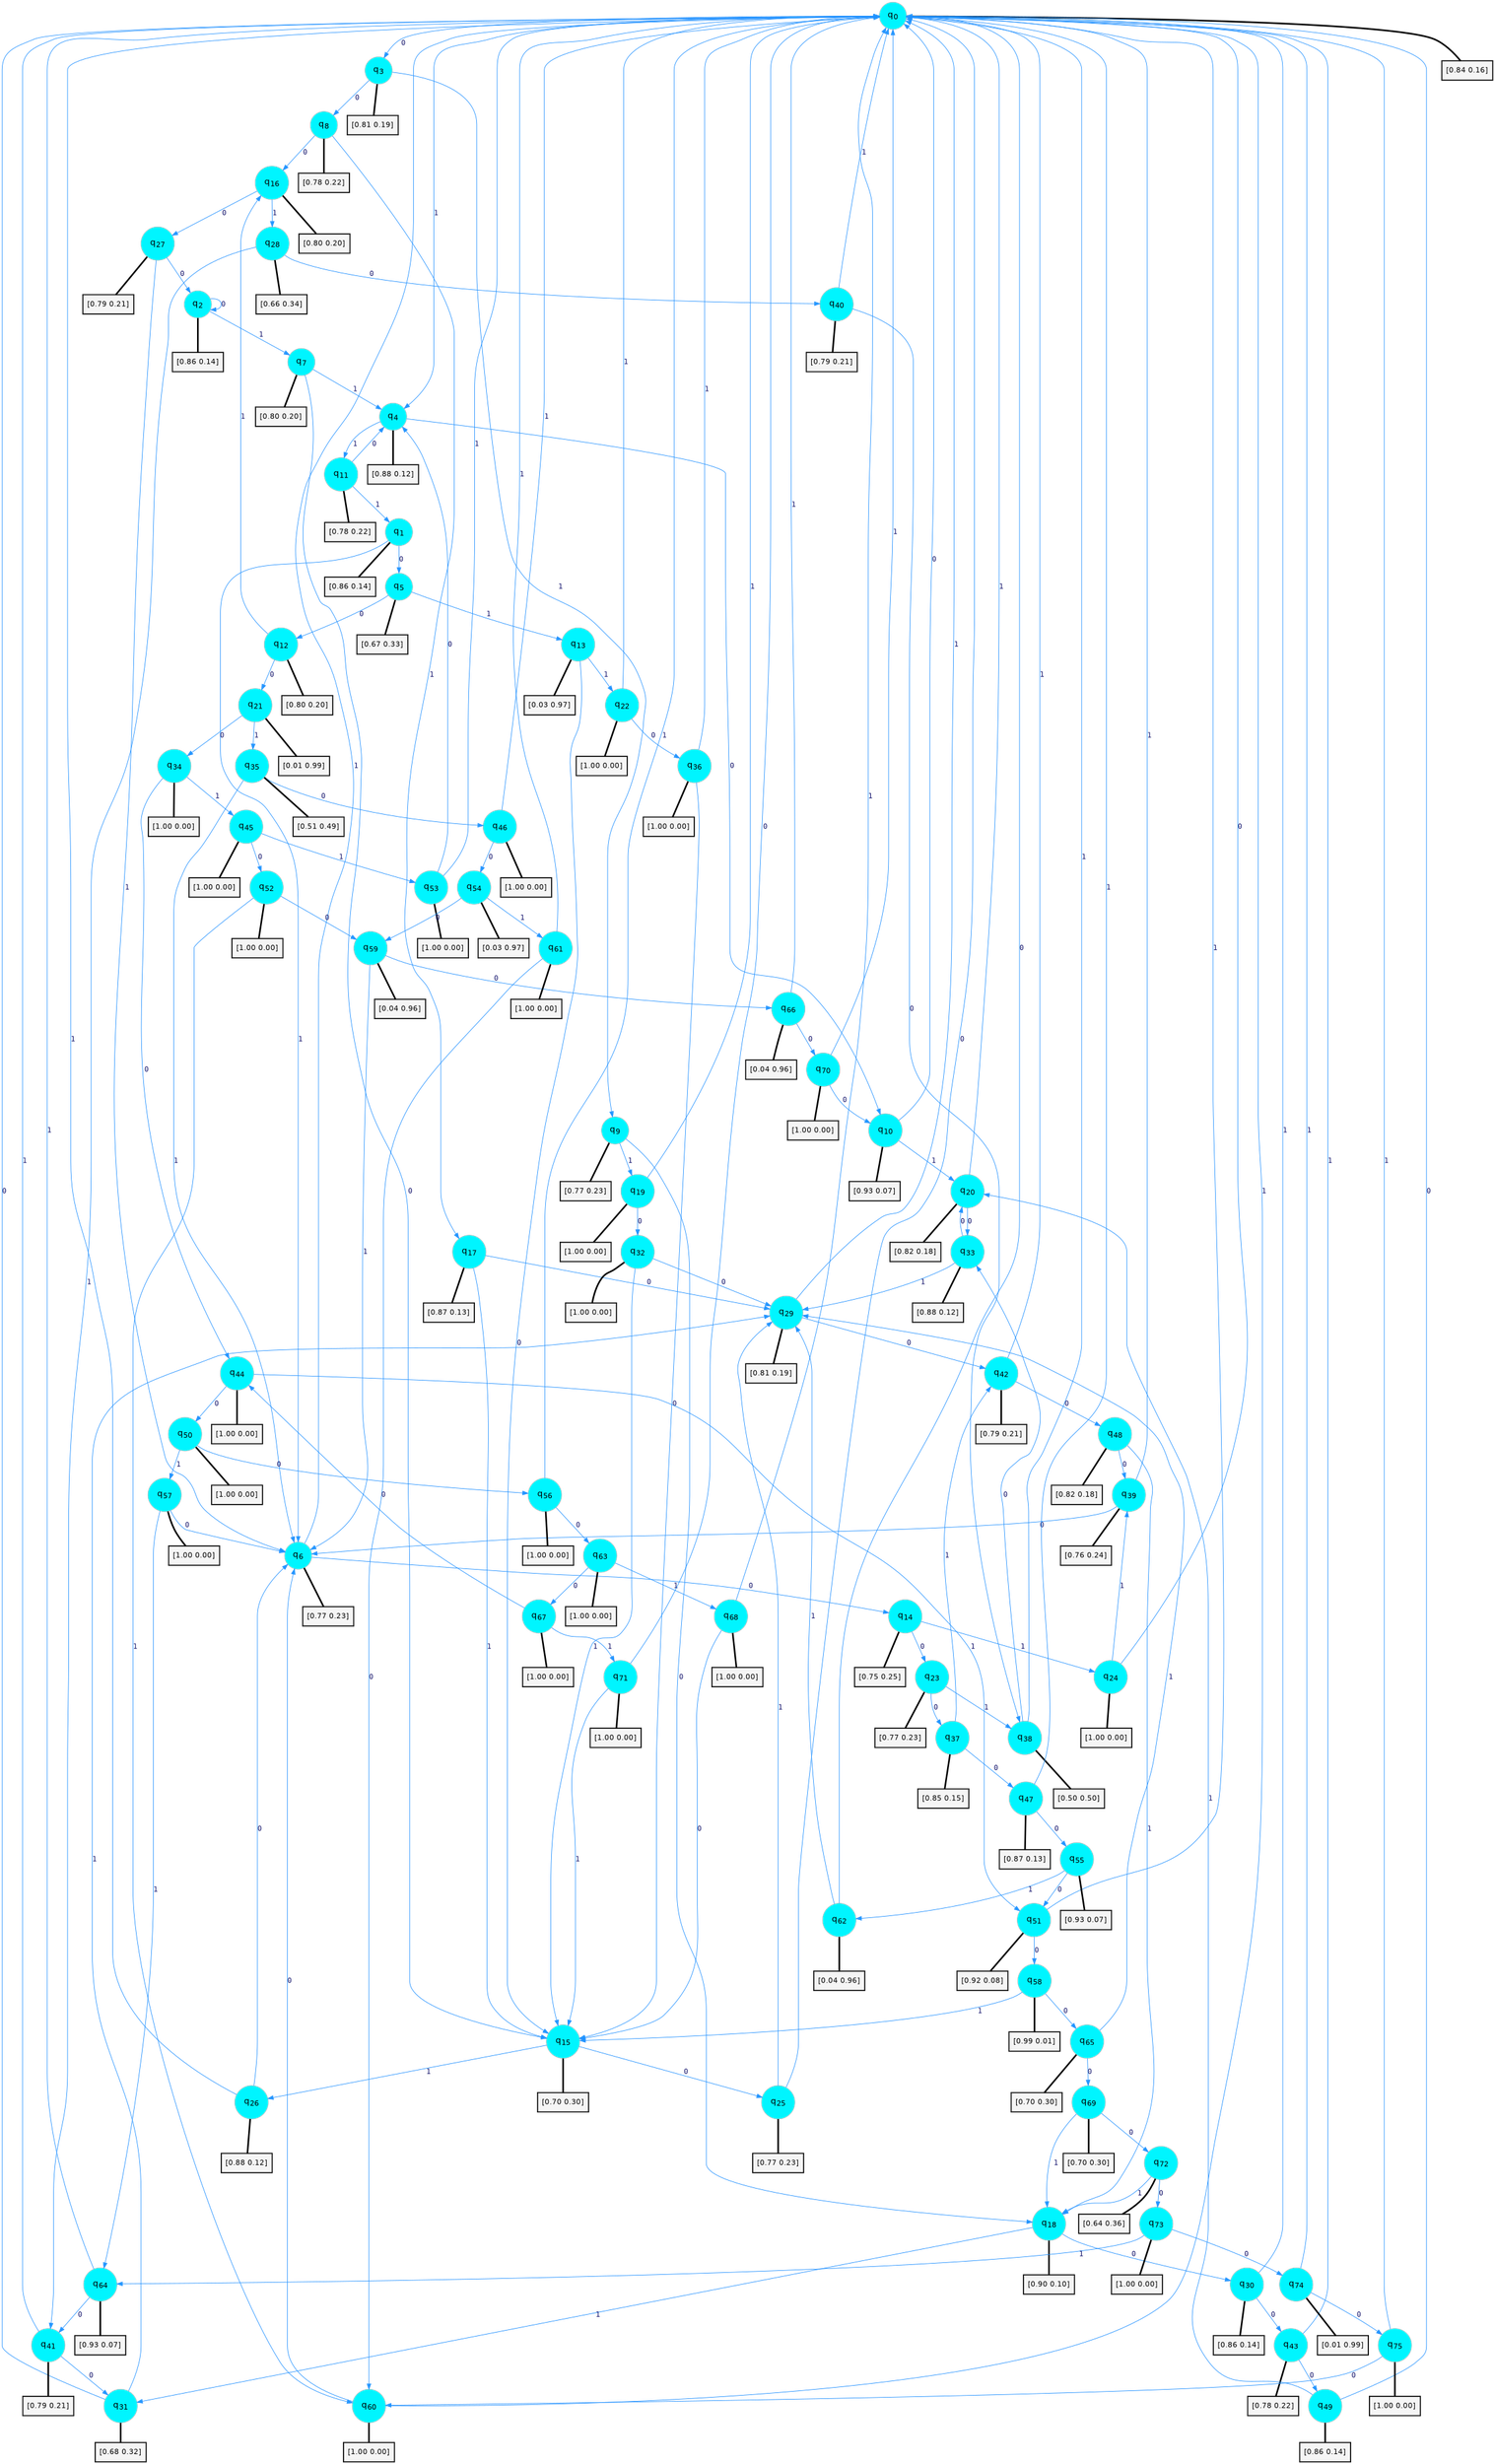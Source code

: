 digraph G {
graph [
bgcolor=transparent, dpi=300, rankdir=TD, size="40,25"];
node [
color=gray, fillcolor=turquoise1, fontcolor=black, fontname=Helvetica, fontsize=16, fontweight=bold, shape=circle, style=filled];
edge [
arrowsize=1, color=dodgerblue1, fontcolor=midnightblue, fontname=courier, fontweight=bold, penwidth=1, style=solid, weight=20];
0[label=<q<SUB>0</SUB>>];
1[label=<q<SUB>1</SUB>>];
2[label=<q<SUB>2</SUB>>];
3[label=<q<SUB>3</SUB>>];
4[label=<q<SUB>4</SUB>>];
5[label=<q<SUB>5</SUB>>];
6[label=<q<SUB>6</SUB>>];
7[label=<q<SUB>7</SUB>>];
8[label=<q<SUB>8</SUB>>];
9[label=<q<SUB>9</SUB>>];
10[label=<q<SUB>10</SUB>>];
11[label=<q<SUB>11</SUB>>];
12[label=<q<SUB>12</SUB>>];
13[label=<q<SUB>13</SUB>>];
14[label=<q<SUB>14</SUB>>];
15[label=<q<SUB>15</SUB>>];
16[label=<q<SUB>16</SUB>>];
17[label=<q<SUB>17</SUB>>];
18[label=<q<SUB>18</SUB>>];
19[label=<q<SUB>19</SUB>>];
20[label=<q<SUB>20</SUB>>];
21[label=<q<SUB>21</SUB>>];
22[label=<q<SUB>22</SUB>>];
23[label=<q<SUB>23</SUB>>];
24[label=<q<SUB>24</SUB>>];
25[label=<q<SUB>25</SUB>>];
26[label=<q<SUB>26</SUB>>];
27[label=<q<SUB>27</SUB>>];
28[label=<q<SUB>28</SUB>>];
29[label=<q<SUB>29</SUB>>];
30[label=<q<SUB>30</SUB>>];
31[label=<q<SUB>31</SUB>>];
32[label=<q<SUB>32</SUB>>];
33[label=<q<SUB>33</SUB>>];
34[label=<q<SUB>34</SUB>>];
35[label=<q<SUB>35</SUB>>];
36[label=<q<SUB>36</SUB>>];
37[label=<q<SUB>37</SUB>>];
38[label=<q<SUB>38</SUB>>];
39[label=<q<SUB>39</SUB>>];
40[label=<q<SUB>40</SUB>>];
41[label=<q<SUB>41</SUB>>];
42[label=<q<SUB>42</SUB>>];
43[label=<q<SUB>43</SUB>>];
44[label=<q<SUB>44</SUB>>];
45[label=<q<SUB>45</SUB>>];
46[label=<q<SUB>46</SUB>>];
47[label=<q<SUB>47</SUB>>];
48[label=<q<SUB>48</SUB>>];
49[label=<q<SUB>49</SUB>>];
50[label=<q<SUB>50</SUB>>];
51[label=<q<SUB>51</SUB>>];
52[label=<q<SUB>52</SUB>>];
53[label=<q<SUB>53</SUB>>];
54[label=<q<SUB>54</SUB>>];
55[label=<q<SUB>55</SUB>>];
56[label=<q<SUB>56</SUB>>];
57[label=<q<SUB>57</SUB>>];
58[label=<q<SUB>58</SUB>>];
59[label=<q<SUB>59</SUB>>];
60[label=<q<SUB>60</SUB>>];
61[label=<q<SUB>61</SUB>>];
62[label=<q<SUB>62</SUB>>];
63[label=<q<SUB>63</SUB>>];
64[label=<q<SUB>64</SUB>>];
65[label=<q<SUB>65</SUB>>];
66[label=<q<SUB>66</SUB>>];
67[label=<q<SUB>67</SUB>>];
68[label=<q<SUB>68</SUB>>];
69[label=<q<SUB>69</SUB>>];
70[label=<q<SUB>70</SUB>>];
71[label=<q<SUB>71</SUB>>];
72[label=<q<SUB>72</SUB>>];
73[label=<q<SUB>73</SUB>>];
74[label=<q<SUB>74</SUB>>];
75[label=<q<SUB>75</SUB>>];
76[label="[0.84 0.16]", shape=box,fontcolor=black, fontname=Helvetica, fontsize=14, penwidth=2, fillcolor=whitesmoke,color=black];
77[label="[0.86 0.14]", shape=box,fontcolor=black, fontname=Helvetica, fontsize=14, penwidth=2, fillcolor=whitesmoke,color=black];
78[label="[0.86 0.14]", shape=box,fontcolor=black, fontname=Helvetica, fontsize=14, penwidth=2, fillcolor=whitesmoke,color=black];
79[label="[0.81 0.19]", shape=box,fontcolor=black, fontname=Helvetica, fontsize=14, penwidth=2, fillcolor=whitesmoke,color=black];
80[label="[0.88 0.12]", shape=box,fontcolor=black, fontname=Helvetica, fontsize=14, penwidth=2, fillcolor=whitesmoke,color=black];
81[label="[0.67 0.33]", shape=box,fontcolor=black, fontname=Helvetica, fontsize=14, penwidth=2, fillcolor=whitesmoke,color=black];
82[label="[0.77 0.23]", shape=box,fontcolor=black, fontname=Helvetica, fontsize=14, penwidth=2, fillcolor=whitesmoke,color=black];
83[label="[0.80 0.20]", shape=box,fontcolor=black, fontname=Helvetica, fontsize=14, penwidth=2, fillcolor=whitesmoke,color=black];
84[label="[0.78 0.22]", shape=box,fontcolor=black, fontname=Helvetica, fontsize=14, penwidth=2, fillcolor=whitesmoke,color=black];
85[label="[0.77 0.23]", shape=box,fontcolor=black, fontname=Helvetica, fontsize=14, penwidth=2, fillcolor=whitesmoke,color=black];
86[label="[0.93 0.07]", shape=box,fontcolor=black, fontname=Helvetica, fontsize=14, penwidth=2, fillcolor=whitesmoke,color=black];
87[label="[0.78 0.22]", shape=box,fontcolor=black, fontname=Helvetica, fontsize=14, penwidth=2, fillcolor=whitesmoke,color=black];
88[label="[0.80 0.20]", shape=box,fontcolor=black, fontname=Helvetica, fontsize=14, penwidth=2, fillcolor=whitesmoke,color=black];
89[label="[0.03 0.97]", shape=box,fontcolor=black, fontname=Helvetica, fontsize=14, penwidth=2, fillcolor=whitesmoke,color=black];
90[label="[0.75 0.25]", shape=box,fontcolor=black, fontname=Helvetica, fontsize=14, penwidth=2, fillcolor=whitesmoke,color=black];
91[label="[0.70 0.30]", shape=box,fontcolor=black, fontname=Helvetica, fontsize=14, penwidth=2, fillcolor=whitesmoke,color=black];
92[label="[0.80 0.20]", shape=box,fontcolor=black, fontname=Helvetica, fontsize=14, penwidth=2, fillcolor=whitesmoke,color=black];
93[label="[0.87 0.13]", shape=box,fontcolor=black, fontname=Helvetica, fontsize=14, penwidth=2, fillcolor=whitesmoke,color=black];
94[label="[0.90 0.10]", shape=box,fontcolor=black, fontname=Helvetica, fontsize=14, penwidth=2, fillcolor=whitesmoke,color=black];
95[label="[1.00 0.00]", shape=box,fontcolor=black, fontname=Helvetica, fontsize=14, penwidth=2, fillcolor=whitesmoke,color=black];
96[label="[0.82 0.18]", shape=box,fontcolor=black, fontname=Helvetica, fontsize=14, penwidth=2, fillcolor=whitesmoke,color=black];
97[label="[0.01 0.99]", shape=box,fontcolor=black, fontname=Helvetica, fontsize=14, penwidth=2, fillcolor=whitesmoke,color=black];
98[label="[1.00 0.00]", shape=box,fontcolor=black, fontname=Helvetica, fontsize=14, penwidth=2, fillcolor=whitesmoke,color=black];
99[label="[0.77 0.23]", shape=box,fontcolor=black, fontname=Helvetica, fontsize=14, penwidth=2, fillcolor=whitesmoke,color=black];
100[label="[1.00 0.00]", shape=box,fontcolor=black, fontname=Helvetica, fontsize=14, penwidth=2, fillcolor=whitesmoke,color=black];
101[label="[0.77 0.23]", shape=box,fontcolor=black, fontname=Helvetica, fontsize=14, penwidth=2, fillcolor=whitesmoke,color=black];
102[label="[0.88 0.12]", shape=box,fontcolor=black, fontname=Helvetica, fontsize=14, penwidth=2, fillcolor=whitesmoke,color=black];
103[label="[0.79 0.21]", shape=box,fontcolor=black, fontname=Helvetica, fontsize=14, penwidth=2, fillcolor=whitesmoke,color=black];
104[label="[0.66 0.34]", shape=box,fontcolor=black, fontname=Helvetica, fontsize=14, penwidth=2, fillcolor=whitesmoke,color=black];
105[label="[0.81 0.19]", shape=box,fontcolor=black, fontname=Helvetica, fontsize=14, penwidth=2, fillcolor=whitesmoke,color=black];
106[label="[0.86 0.14]", shape=box,fontcolor=black, fontname=Helvetica, fontsize=14, penwidth=2, fillcolor=whitesmoke,color=black];
107[label="[0.68 0.32]", shape=box,fontcolor=black, fontname=Helvetica, fontsize=14, penwidth=2, fillcolor=whitesmoke,color=black];
108[label="[1.00 0.00]", shape=box,fontcolor=black, fontname=Helvetica, fontsize=14, penwidth=2, fillcolor=whitesmoke,color=black];
109[label="[0.88 0.12]", shape=box,fontcolor=black, fontname=Helvetica, fontsize=14, penwidth=2, fillcolor=whitesmoke,color=black];
110[label="[1.00 0.00]", shape=box,fontcolor=black, fontname=Helvetica, fontsize=14, penwidth=2, fillcolor=whitesmoke,color=black];
111[label="[0.51 0.49]", shape=box,fontcolor=black, fontname=Helvetica, fontsize=14, penwidth=2, fillcolor=whitesmoke,color=black];
112[label="[1.00 0.00]", shape=box,fontcolor=black, fontname=Helvetica, fontsize=14, penwidth=2, fillcolor=whitesmoke,color=black];
113[label="[0.85 0.15]", shape=box,fontcolor=black, fontname=Helvetica, fontsize=14, penwidth=2, fillcolor=whitesmoke,color=black];
114[label="[0.50 0.50]", shape=box,fontcolor=black, fontname=Helvetica, fontsize=14, penwidth=2, fillcolor=whitesmoke,color=black];
115[label="[0.76 0.24]", shape=box,fontcolor=black, fontname=Helvetica, fontsize=14, penwidth=2, fillcolor=whitesmoke,color=black];
116[label="[0.79 0.21]", shape=box,fontcolor=black, fontname=Helvetica, fontsize=14, penwidth=2, fillcolor=whitesmoke,color=black];
117[label="[0.79 0.21]", shape=box,fontcolor=black, fontname=Helvetica, fontsize=14, penwidth=2, fillcolor=whitesmoke,color=black];
118[label="[0.79 0.21]", shape=box,fontcolor=black, fontname=Helvetica, fontsize=14, penwidth=2, fillcolor=whitesmoke,color=black];
119[label="[0.78 0.22]", shape=box,fontcolor=black, fontname=Helvetica, fontsize=14, penwidth=2, fillcolor=whitesmoke,color=black];
120[label="[1.00 0.00]", shape=box,fontcolor=black, fontname=Helvetica, fontsize=14, penwidth=2, fillcolor=whitesmoke,color=black];
121[label="[1.00 0.00]", shape=box,fontcolor=black, fontname=Helvetica, fontsize=14, penwidth=2, fillcolor=whitesmoke,color=black];
122[label="[1.00 0.00]", shape=box,fontcolor=black, fontname=Helvetica, fontsize=14, penwidth=2, fillcolor=whitesmoke,color=black];
123[label="[0.87 0.13]", shape=box,fontcolor=black, fontname=Helvetica, fontsize=14, penwidth=2, fillcolor=whitesmoke,color=black];
124[label="[0.82 0.18]", shape=box,fontcolor=black, fontname=Helvetica, fontsize=14, penwidth=2, fillcolor=whitesmoke,color=black];
125[label="[0.86 0.14]", shape=box,fontcolor=black, fontname=Helvetica, fontsize=14, penwidth=2, fillcolor=whitesmoke,color=black];
126[label="[1.00 0.00]", shape=box,fontcolor=black, fontname=Helvetica, fontsize=14, penwidth=2, fillcolor=whitesmoke,color=black];
127[label="[0.92 0.08]", shape=box,fontcolor=black, fontname=Helvetica, fontsize=14, penwidth=2, fillcolor=whitesmoke,color=black];
128[label="[1.00 0.00]", shape=box,fontcolor=black, fontname=Helvetica, fontsize=14, penwidth=2, fillcolor=whitesmoke,color=black];
129[label="[1.00 0.00]", shape=box,fontcolor=black, fontname=Helvetica, fontsize=14, penwidth=2, fillcolor=whitesmoke,color=black];
130[label="[0.03 0.97]", shape=box,fontcolor=black, fontname=Helvetica, fontsize=14, penwidth=2, fillcolor=whitesmoke,color=black];
131[label="[0.93 0.07]", shape=box,fontcolor=black, fontname=Helvetica, fontsize=14, penwidth=2, fillcolor=whitesmoke,color=black];
132[label="[1.00 0.00]", shape=box,fontcolor=black, fontname=Helvetica, fontsize=14, penwidth=2, fillcolor=whitesmoke,color=black];
133[label="[1.00 0.00]", shape=box,fontcolor=black, fontname=Helvetica, fontsize=14, penwidth=2, fillcolor=whitesmoke,color=black];
134[label="[0.99 0.01]", shape=box,fontcolor=black, fontname=Helvetica, fontsize=14, penwidth=2, fillcolor=whitesmoke,color=black];
135[label="[0.04 0.96]", shape=box,fontcolor=black, fontname=Helvetica, fontsize=14, penwidth=2, fillcolor=whitesmoke,color=black];
136[label="[1.00 0.00]", shape=box,fontcolor=black, fontname=Helvetica, fontsize=14, penwidth=2, fillcolor=whitesmoke,color=black];
137[label="[1.00 0.00]", shape=box,fontcolor=black, fontname=Helvetica, fontsize=14, penwidth=2, fillcolor=whitesmoke,color=black];
138[label="[0.04 0.96]", shape=box,fontcolor=black, fontname=Helvetica, fontsize=14, penwidth=2, fillcolor=whitesmoke,color=black];
139[label="[1.00 0.00]", shape=box,fontcolor=black, fontname=Helvetica, fontsize=14, penwidth=2, fillcolor=whitesmoke,color=black];
140[label="[0.93 0.07]", shape=box,fontcolor=black, fontname=Helvetica, fontsize=14, penwidth=2, fillcolor=whitesmoke,color=black];
141[label="[0.70 0.30]", shape=box,fontcolor=black, fontname=Helvetica, fontsize=14, penwidth=2, fillcolor=whitesmoke,color=black];
142[label="[0.04 0.96]", shape=box,fontcolor=black, fontname=Helvetica, fontsize=14, penwidth=2, fillcolor=whitesmoke,color=black];
143[label="[1.00 0.00]", shape=box,fontcolor=black, fontname=Helvetica, fontsize=14, penwidth=2, fillcolor=whitesmoke,color=black];
144[label="[1.00 0.00]", shape=box,fontcolor=black, fontname=Helvetica, fontsize=14, penwidth=2, fillcolor=whitesmoke,color=black];
145[label="[0.70 0.30]", shape=box,fontcolor=black, fontname=Helvetica, fontsize=14, penwidth=2, fillcolor=whitesmoke,color=black];
146[label="[1.00 0.00]", shape=box,fontcolor=black, fontname=Helvetica, fontsize=14, penwidth=2, fillcolor=whitesmoke,color=black];
147[label="[1.00 0.00]", shape=box,fontcolor=black, fontname=Helvetica, fontsize=14, penwidth=2, fillcolor=whitesmoke,color=black];
148[label="[0.64 0.36]", shape=box,fontcolor=black, fontname=Helvetica, fontsize=14, penwidth=2, fillcolor=whitesmoke,color=black];
149[label="[1.00 0.00]", shape=box,fontcolor=black, fontname=Helvetica, fontsize=14, penwidth=2, fillcolor=whitesmoke,color=black];
150[label="[0.01 0.99]", shape=box,fontcolor=black, fontname=Helvetica, fontsize=14, penwidth=2, fillcolor=whitesmoke,color=black];
151[label="[1.00 0.00]", shape=box,fontcolor=black, fontname=Helvetica, fontsize=14, penwidth=2, fillcolor=whitesmoke,color=black];
0->3 [label=0];
0->4 [label=1];
0->76 [arrowhead=none, penwidth=3,color=black];
1->5 [label=0];
1->6 [label=1];
1->77 [arrowhead=none, penwidth=3,color=black];
2->2 [label=0];
2->7 [label=1];
2->78 [arrowhead=none, penwidth=3,color=black];
3->8 [label=0];
3->9 [label=1];
3->79 [arrowhead=none, penwidth=3,color=black];
4->10 [label=0];
4->11 [label=1];
4->80 [arrowhead=none, penwidth=3,color=black];
5->12 [label=0];
5->13 [label=1];
5->81 [arrowhead=none, penwidth=3,color=black];
6->14 [label=0];
6->0 [label=1];
6->82 [arrowhead=none, penwidth=3,color=black];
7->15 [label=0];
7->4 [label=1];
7->83 [arrowhead=none, penwidth=3,color=black];
8->16 [label=0];
8->17 [label=1];
8->84 [arrowhead=none, penwidth=3,color=black];
9->18 [label=0];
9->19 [label=1];
9->85 [arrowhead=none, penwidth=3,color=black];
10->0 [label=0];
10->20 [label=1];
10->86 [arrowhead=none, penwidth=3,color=black];
11->4 [label=0];
11->1 [label=1];
11->87 [arrowhead=none, penwidth=3,color=black];
12->21 [label=0];
12->16 [label=1];
12->88 [arrowhead=none, penwidth=3,color=black];
13->15 [label=0];
13->22 [label=1];
13->89 [arrowhead=none, penwidth=3,color=black];
14->23 [label=0];
14->24 [label=1];
14->90 [arrowhead=none, penwidth=3,color=black];
15->25 [label=0];
15->26 [label=1];
15->91 [arrowhead=none, penwidth=3,color=black];
16->27 [label=0];
16->28 [label=1];
16->92 [arrowhead=none, penwidth=3,color=black];
17->29 [label=0];
17->15 [label=1];
17->93 [arrowhead=none, penwidth=3,color=black];
18->30 [label=0];
18->31 [label=1];
18->94 [arrowhead=none, penwidth=3,color=black];
19->32 [label=0];
19->0 [label=1];
19->95 [arrowhead=none, penwidth=3,color=black];
20->33 [label=0];
20->0 [label=1];
20->96 [arrowhead=none, penwidth=3,color=black];
21->34 [label=0];
21->35 [label=1];
21->97 [arrowhead=none, penwidth=3,color=black];
22->36 [label=0];
22->0 [label=1];
22->98 [arrowhead=none, penwidth=3,color=black];
23->37 [label=0];
23->38 [label=1];
23->99 [arrowhead=none, penwidth=3,color=black];
24->0 [label=0];
24->39 [label=1];
24->100 [arrowhead=none, penwidth=3,color=black];
25->0 [label=0];
25->29 [label=1];
25->101 [arrowhead=none, penwidth=3,color=black];
26->6 [label=0];
26->0 [label=1];
26->102 [arrowhead=none, penwidth=3,color=black];
27->2 [label=0];
27->6 [label=1];
27->103 [arrowhead=none, penwidth=3,color=black];
28->40 [label=0];
28->41 [label=1];
28->104 [arrowhead=none, penwidth=3,color=black];
29->42 [label=0];
29->0 [label=1];
29->105 [arrowhead=none, penwidth=3,color=black];
30->43 [label=0];
30->0 [label=1];
30->106 [arrowhead=none, penwidth=3,color=black];
31->0 [label=0];
31->29 [label=1];
31->107 [arrowhead=none, penwidth=3,color=black];
32->29 [label=0];
32->15 [label=1];
32->108 [arrowhead=none, penwidth=3,color=black];
33->20 [label=0];
33->29 [label=1];
33->109 [arrowhead=none, penwidth=3,color=black];
34->44 [label=0];
34->45 [label=1];
34->110 [arrowhead=none, penwidth=3,color=black];
35->46 [label=0];
35->6 [label=1];
35->111 [arrowhead=none, penwidth=3,color=black];
36->15 [label=0];
36->0 [label=1];
36->112 [arrowhead=none, penwidth=3,color=black];
37->47 [label=0];
37->42 [label=1];
37->113 [arrowhead=none, penwidth=3,color=black];
38->33 [label=0];
38->0 [label=1];
38->114 [arrowhead=none, penwidth=3,color=black];
39->6 [label=0];
39->0 [label=1];
39->115 [arrowhead=none, penwidth=3,color=black];
40->38 [label=0];
40->0 [label=1];
40->116 [arrowhead=none, penwidth=3,color=black];
41->31 [label=0];
41->0 [label=1];
41->117 [arrowhead=none, penwidth=3,color=black];
42->48 [label=0];
42->0 [label=1];
42->118 [arrowhead=none, penwidth=3,color=black];
43->49 [label=0];
43->0 [label=1];
43->119 [arrowhead=none, penwidth=3,color=black];
44->50 [label=0];
44->51 [label=1];
44->120 [arrowhead=none, penwidth=3,color=black];
45->52 [label=0];
45->53 [label=1];
45->121 [arrowhead=none, penwidth=3,color=black];
46->54 [label=0];
46->0 [label=1];
46->122 [arrowhead=none, penwidth=3,color=black];
47->55 [label=0];
47->0 [label=1];
47->123 [arrowhead=none, penwidth=3,color=black];
48->39 [label=0];
48->18 [label=1];
48->124 [arrowhead=none, penwidth=3,color=black];
49->0 [label=0];
49->20 [label=1];
49->125 [arrowhead=none, penwidth=3,color=black];
50->56 [label=0];
50->57 [label=1];
50->126 [arrowhead=none, penwidth=3,color=black];
51->58 [label=0];
51->0 [label=1];
51->127 [arrowhead=none, penwidth=3,color=black];
52->59 [label=0];
52->60 [label=1];
52->128 [arrowhead=none, penwidth=3,color=black];
53->4 [label=0];
53->0 [label=1];
53->129 [arrowhead=none, penwidth=3,color=black];
54->59 [label=0];
54->61 [label=1];
54->130 [arrowhead=none, penwidth=3,color=black];
55->51 [label=0];
55->62 [label=1];
55->131 [arrowhead=none, penwidth=3,color=black];
56->63 [label=0];
56->0 [label=1];
56->132 [arrowhead=none, penwidth=3,color=black];
57->6 [label=0];
57->64 [label=1];
57->133 [arrowhead=none, penwidth=3,color=black];
58->65 [label=0];
58->15 [label=1];
58->134 [arrowhead=none, penwidth=3,color=black];
59->66 [label=0];
59->6 [label=1];
59->135 [arrowhead=none, penwidth=3,color=black];
60->6 [label=0];
60->0 [label=1];
60->136 [arrowhead=none, penwidth=3,color=black];
61->60 [label=0];
61->0 [label=1];
61->137 [arrowhead=none, penwidth=3,color=black];
62->0 [label=0];
62->29 [label=1];
62->138 [arrowhead=none, penwidth=3,color=black];
63->67 [label=0];
63->68 [label=1];
63->139 [arrowhead=none, penwidth=3,color=black];
64->41 [label=0];
64->0 [label=1];
64->140 [arrowhead=none, penwidth=3,color=black];
65->69 [label=0];
65->29 [label=1];
65->141 [arrowhead=none, penwidth=3,color=black];
66->70 [label=0];
66->0 [label=1];
66->142 [arrowhead=none, penwidth=3,color=black];
67->44 [label=0];
67->71 [label=1];
67->143 [arrowhead=none, penwidth=3,color=black];
68->15 [label=0];
68->0 [label=1];
68->144 [arrowhead=none, penwidth=3,color=black];
69->72 [label=0];
69->18 [label=1];
69->145 [arrowhead=none, penwidth=3,color=black];
70->10 [label=0];
70->0 [label=1];
70->146 [arrowhead=none, penwidth=3,color=black];
71->0 [label=0];
71->15 [label=1];
71->147 [arrowhead=none, penwidth=3,color=black];
72->73 [label=0];
72->18 [label=1];
72->148 [arrowhead=none, penwidth=3,color=black];
73->74 [label=0];
73->64 [label=1];
73->149 [arrowhead=none, penwidth=3,color=black];
74->75 [label=0];
74->0 [label=1];
74->150 [arrowhead=none, penwidth=3,color=black];
75->60 [label=0];
75->0 [label=1];
75->151 [arrowhead=none, penwidth=3,color=black];
}
